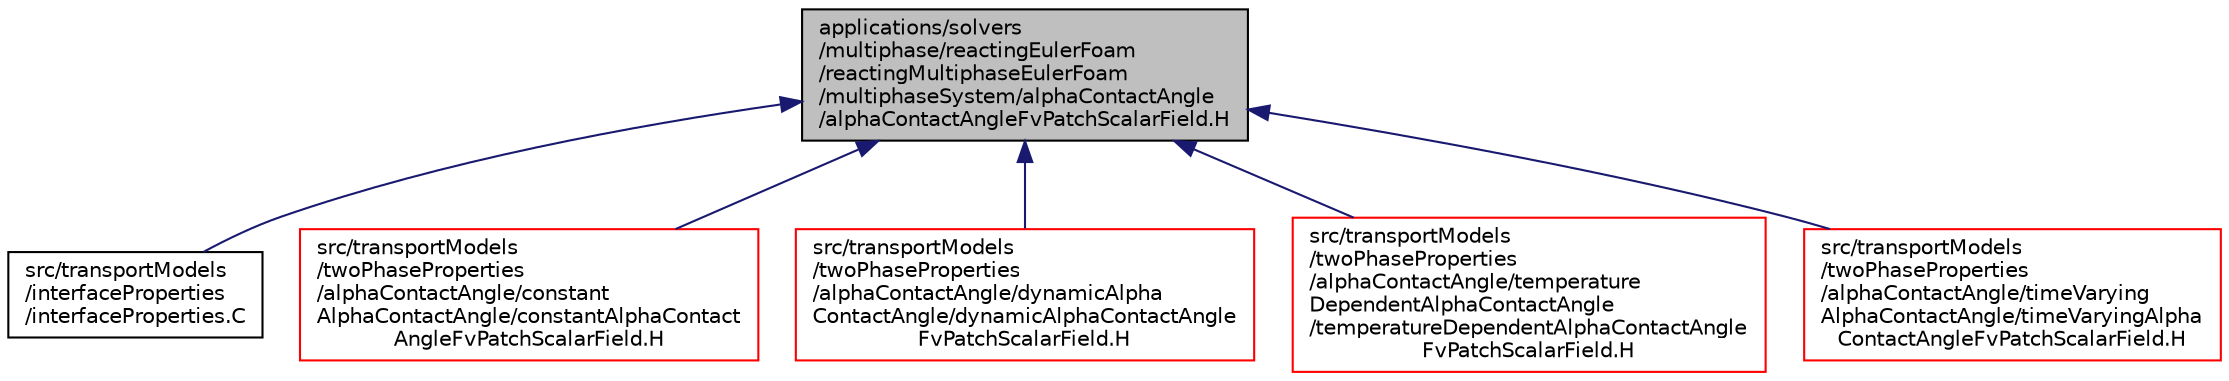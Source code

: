 digraph "applications/solvers/multiphase/reactingEulerFoam/reactingMultiphaseEulerFoam/multiphaseSystem/alphaContactAngle/alphaContactAngleFvPatchScalarField.H"
{
  bgcolor="transparent";
  edge [fontname="Helvetica",fontsize="10",labelfontname="Helvetica",labelfontsize="10"];
  node [fontname="Helvetica",fontsize="10",shape=record];
  Node207 [label="applications/solvers\l/multiphase/reactingEulerFoam\l/reactingMultiphaseEulerFoam\l/multiphaseSystem/alphaContactAngle\l/alphaContactAngleFvPatchScalarField.H",height=0.2,width=0.4,color="black", fillcolor="grey75", style="filled", fontcolor="black"];
  Node207 -> Node208 [dir="back",color="midnightblue",fontsize="10",style="solid",fontname="Helvetica"];
  Node208 [label="src/transportModels\l/interfaceProperties\l/interfaceProperties.C",height=0.2,width=0.4,color="black",URL="$a17363.html"];
  Node207 -> Node209 [dir="back",color="midnightblue",fontsize="10",style="solid",fontname="Helvetica"];
  Node209 [label="src/transportModels\l/twoPhaseProperties\l/alphaContactAngle/constant\lAlphaContactAngle/constantAlphaContact\lAngleFvPatchScalarField.H",height=0.2,width=0.4,color="red",URL="$a17384.html"];
  Node207 -> Node211 [dir="back",color="midnightblue",fontsize="10",style="solid",fontname="Helvetica"];
  Node211 [label="src/transportModels\l/twoPhaseProperties\l/alphaContactAngle/dynamicAlpha\lContactAngle/dynamicAlphaContactAngle\lFvPatchScalarField.H",height=0.2,width=0.4,color="red",URL="$a17390.html"];
  Node207 -> Node213 [dir="back",color="midnightblue",fontsize="10",style="solid",fontname="Helvetica"];
  Node213 [label="src/transportModels\l/twoPhaseProperties\l/alphaContactAngle/temperature\lDependentAlphaContactAngle\l/temperatureDependentAlphaContactAngle\lFvPatchScalarField.H",height=0.2,width=0.4,color="red",URL="$a17396.html"];
  Node207 -> Node215 [dir="back",color="midnightblue",fontsize="10",style="solid",fontname="Helvetica"];
  Node215 [label="src/transportModels\l/twoPhaseProperties\l/alphaContactAngle/timeVarying\lAlphaContactAngle/timeVaryingAlpha\lContactAngleFvPatchScalarField.H",height=0.2,width=0.4,color="red",URL="$a17402.html"];
}

